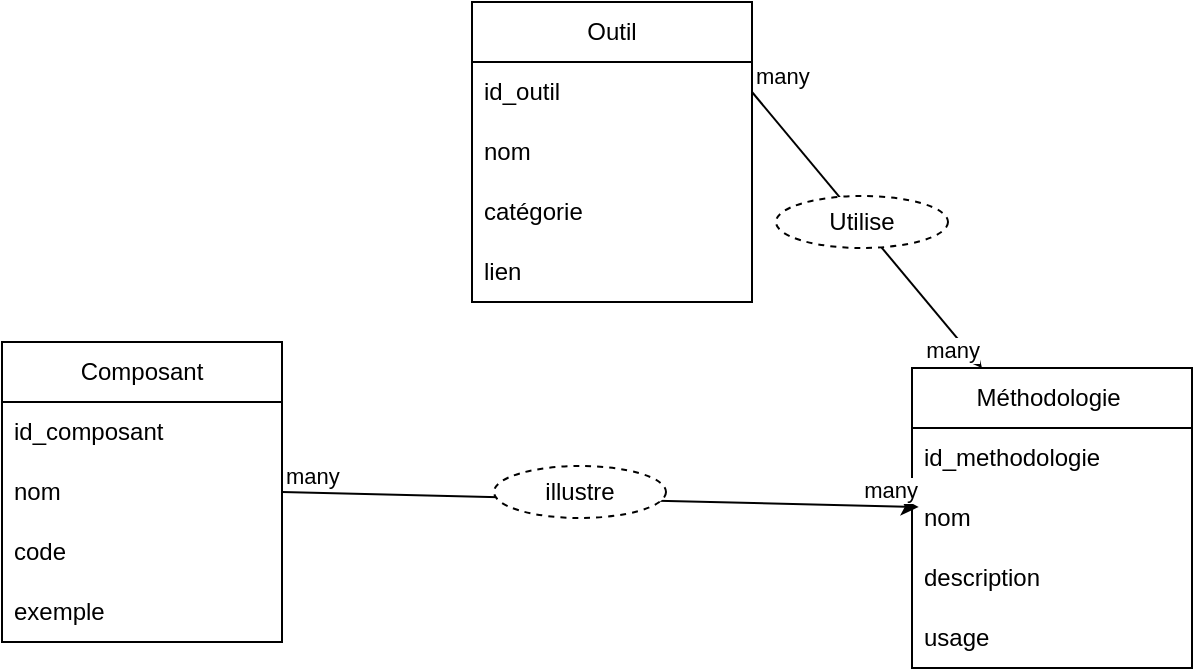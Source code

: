 <mxfile version="26.2.8">
  <diagram name="Page-1" id="3SGQo3PgoVncPzCRf8r9">
    <mxGraphModel dx="1778" dy="752" grid="0" gridSize="10" guides="1" tooltips="1" connect="1" arrows="1" fold="1" page="0" pageScale="1" pageWidth="827" pageHeight="1169" math="0" shadow="0">
      <root>
        <mxCell id="0" />
        <mxCell id="1" parent="0" />
        <mxCell id="YpQdFaKSN8FwqIT0y-QP-1" value="Méthodologie&amp;nbsp;" style="swimlane;fontStyle=0;childLayout=stackLayout;horizontal=1;startSize=30;horizontalStack=0;resizeParent=1;resizeParentMax=0;resizeLast=0;collapsible=1;marginBottom=0;whiteSpace=wrap;html=1;" parent="1" vertex="1">
          <mxGeometry x="-35" y="291" width="140" height="150" as="geometry" />
        </mxCell>
        <mxCell id="YpQdFaKSN8FwqIT0y-QP-2" value="id_methodologie" style="text;strokeColor=none;fillColor=none;align=left;verticalAlign=middle;spacingLeft=4;spacingRight=4;overflow=hidden;points=[[0,0.5],[1,0.5]];portConstraint=eastwest;rotatable=0;whiteSpace=wrap;html=1;" parent="YpQdFaKSN8FwqIT0y-QP-1" vertex="1">
          <mxGeometry y="30" width="140" height="30" as="geometry" />
        </mxCell>
        <mxCell id="YpQdFaKSN8FwqIT0y-QP-3" value="nom" style="text;strokeColor=none;fillColor=none;align=left;verticalAlign=middle;spacingLeft=4;spacingRight=4;overflow=hidden;points=[[0,0.5],[1,0.5]];portConstraint=eastwest;rotatable=0;whiteSpace=wrap;html=1;" parent="YpQdFaKSN8FwqIT0y-QP-1" vertex="1">
          <mxGeometry y="60" width="140" height="30" as="geometry" />
        </mxCell>
        <mxCell id="YpQdFaKSN8FwqIT0y-QP-4" value="description&amp;nbsp;" style="text;strokeColor=none;fillColor=none;align=left;verticalAlign=middle;spacingLeft=4;spacingRight=4;overflow=hidden;points=[[0,0.5],[1,0.5]];portConstraint=eastwest;rotatable=0;whiteSpace=wrap;html=1;" parent="YpQdFaKSN8FwqIT0y-QP-1" vertex="1">
          <mxGeometry y="90" width="140" height="30" as="geometry" />
        </mxCell>
        <mxCell id="YpQdFaKSN8FwqIT0y-QP-5" value="usage" style="text;strokeColor=none;fillColor=none;align=left;verticalAlign=middle;spacingLeft=4;spacingRight=4;overflow=hidden;points=[[0,0.5],[1,0.5]];portConstraint=eastwest;rotatable=0;whiteSpace=wrap;html=1;" parent="YpQdFaKSN8FwqIT0y-QP-1" vertex="1">
          <mxGeometry y="120" width="140" height="30" as="geometry" />
        </mxCell>
        <mxCell id="YpQdFaKSN8FwqIT0y-QP-6" value="Outil" style="swimlane;fontStyle=0;childLayout=stackLayout;horizontal=1;startSize=30;horizontalStack=0;resizeParent=1;resizeParentMax=0;resizeLast=0;collapsible=1;marginBottom=0;whiteSpace=wrap;html=1;" parent="1" vertex="1">
          <mxGeometry x="-255" y="108" width="140" height="150" as="geometry" />
        </mxCell>
        <mxCell id="YpQdFaKSN8FwqIT0y-QP-7" value="id_outil" style="text;strokeColor=none;fillColor=none;align=left;verticalAlign=middle;spacingLeft=4;spacingRight=4;overflow=hidden;points=[[0,0.5],[1,0.5]];portConstraint=eastwest;rotatable=0;whiteSpace=wrap;html=1;" parent="YpQdFaKSN8FwqIT0y-QP-6" vertex="1">
          <mxGeometry y="30" width="140" height="30" as="geometry" />
        </mxCell>
        <mxCell id="YpQdFaKSN8FwqIT0y-QP-8" value="nom" style="text;strokeColor=none;fillColor=none;align=left;verticalAlign=middle;spacingLeft=4;spacingRight=4;overflow=hidden;points=[[0,0.5],[1,0.5]];portConstraint=eastwest;rotatable=0;whiteSpace=wrap;html=1;" parent="YpQdFaKSN8FwqIT0y-QP-6" vertex="1">
          <mxGeometry y="60" width="140" height="30" as="geometry" />
        </mxCell>
        <mxCell id="YpQdFaKSN8FwqIT0y-QP-9" value="catégorie" style="text;strokeColor=none;fillColor=none;align=left;verticalAlign=middle;spacingLeft=4;spacingRight=4;overflow=hidden;points=[[0,0.5],[1,0.5]];portConstraint=eastwest;rotatable=0;whiteSpace=wrap;html=1;" parent="YpQdFaKSN8FwqIT0y-QP-6" vertex="1">
          <mxGeometry y="90" width="140" height="30" as="geometry" />
        </mxCell>
        <mxCell id="YpQdFaKSN8FwqIT0y-QP-10" value="lien" style="text;strokeColor=none;fillColor=none;align=left;verticalAlign=middle;spacingLeft=4;spacingRight=4;overflow=hidden;points=[[0,0.5],[1,0.5]];portConstraint=eastwest;rotatable=0;whiteSpace=wrap;html=1;" parent="YpQdFaKSN8FwqIT0y-QP-6" vertex="1">
          <mxGeometry y="120" width="140" height="30" as="geometry" />
        </mxCell>
        <mxCell id="YpQdFaKSN8FwqIT0y-QP-11" value="Composant" style="swimlane;fontStyle=0;childLayout=stackLayout;horizontal=1;startSize=30;horizontalStack=0;resizeParent=1;resizeParentMax=0;resizeLast=0;collapsible=1;marginBottom=0;whiteSpace=wrap;html=1;" parent="1" vertex="1">
          <mxGeometry x="-490" y="278" width="140" height="150" as="geometry" />
        </mxCell>
        <mxCell id="YpQdFaKSN8FwqIT0y-QP-12" value="id_composant&amp;nbsp;" style="text;strokeColor=none;fillColor=none;align=left;verticalAlign=middle;spacingLeft=4;spacingRight=4;overflow=hidden;points=[[0,0.5],[1,0.5]];portConstraint=eastwest;rotatable=0;whiteSpace=wrap;html=1;" parent="YpQdFaKSN8FwqIT0y-QP-11" vertex="1">
          <mxGeometry y="30" width="140" height="30" as="geometry" />
        </mxCell>
        <mxCell id="YpQdFaKSN8FwqIT0y-QP-13" value="nom" style="text;strokeColor=none;fillColor=none;align=left;verticalAlign=middle;spacingLeft=4;spacingRight=4;overflow=hidden;points=[[0,0.5],[1,0.5]];portConstraint=eastwest;rotatable=0;whiteSpace=wrap;html=1;" parent="YpQdFaKSN8FwqIT0y-QP-11" vertex="1">
          <mxGeometry y="60" width="140" height="30" as="geometry" />
        </mxCell>
        <mxCell id="YpQdFaKSN8FwqIT0y-QP-14" value="code" style="text;strokeColor=none;fillColor=none;align=left;verticalAlign=middle;spacingLeft=4;spacingRight=4;overflow=hidden;points=[[0,0.5],[1,0.5]];portConstraint=eastwest;rotatable=0;whiteSpace=wrap;html=1;" parent="YpQdFaKSN8FwqIT0y-QP-11" vertex="1">
          <mxGeometry y="90" width="140" height="30" as="geometry" />
        </mxCell>
        <mxCell id="YpQdFaKSN8FwqIT0y-QP-15" value="exemple" style="text;strokeColor=none;fillColor=none;align=left;verticalAlign=middle;spacingLeft=4;spacingRight=4;overflow=hidden;points=[[0,0.5],[1,0.5]];portConstraint=eastwest;rotatable=0;whiteSpace=wrap;html=1;" parent="YpQdFaKSN8FwqIT0y-QP-11" vertex="1">
          <mxGeometry y="120" width="140" height="30" as="geometry" />
        </mxCell>
        <mxCell id="YpQdFaKSN8FwqIT0y-QP-16" value="" style="endArrow=classic;html=1;rounded=0;exitX=1;exitY=0.5;exitDx=0;exitDy=0;entryX=0.25;entryY=0;entryDx=0;entryDy=0;" parent="1" source="YpQdFaKSN8FwqIT0y-QP-7" target="YpQdFaKSN8FwqIT0y-QP-1" edge="1">
          <mxGeometry relative="1" as="geometry">
            <mxPoint x="-77" y="154" as="sourcePoint" />
            <mxPoint x="83" y="154" as="targetPoint" />
          </mxGeometry>
        </mxCell>
        <mxCell id="YpQdFaKSN8FwqIT0y-QP-18" value="many" style="edgeLabel;resizable=0;html=1;;align=left;verticalAlign=bottom;" parent="YpQdFaKSN8FwqIT0y-QP-16" connectable="0" vertex="1">
          <mxGeometry x="-1" relative="1" as="geometry" />
        </mxCell>
        <mxCell id="YpQdFaKSN8FwqIT0y-QP-19" value="many" style="edgeLabel;resizable=0;html=1;;align=right;verticalAlign=bottom;" parent="YpQdFaKSN8FwqIT0y-QP-16" connectable="0" vertex="1">
          <mxGeometry x="1" relative="1" as="geometry" />
        </mxCell>
        <mxCell id="YpQdFaKSN8FwqIT0y-QP-21" value="Utilise" style="ellipse;whiteSpace=wrap;html=1;align=center;dashed=1;" parent="1" vertex="1">
          <mxGeometry x="-103" y="205" width="86" height="26" as="geometry" />
        </mxCell>
        <mxCell id="YpQdFaKSN8FwqIT0y-QP-22" value="" style="endArrow=classic;html=1;rounded=0;exitX=1;exitY=0.5;exitDx=0;exitDy=0;entryX=0.024;entryY=0.317;entryDx=0;entryDy=0;entryPerimeter=0;" parent="1" source="YpQdFaKSN8FwqIT0y-QP-13" target="YpQdFaKSN8FwqIT0y-QP-3" edge="1">
          <mxGeometry relative="1" as="geometry">
            <mxPoint x="-363" y="363" as="sourcePoint" />
            <mxPoint x="-248" y="501" as="targetPoint" />
          </mxGeometry>
        </mxCell>
        <mxCell id="YpQdFaKSN8FwqIT0y-QP-23" value="many" style="edgeLabel;resizable=0;html=1;;align=left;verticalAlign=bottom;" parent="YpQdFaKSN8FwqIT0y-QP-22" connectable="0" vertex="1">
          <mxGeometry x="-1" relative="1" as="geometry" />
        </mxCell>
        <mxCell id="YpQdFaKSN8FwqIT0y-QP-24" value="many" style="edgeLabel;resizable=0;html=1;;align=right;verticalAlign=bottom;" parent="YpQdFaKSN8FwqIT0y-QP-22" connectable="0" vertex="1">
          <mxGeometry x="1" relative="1" as="geometry" />
        </mxCell>
        <mxCell id="YpQdFaKSN8FwqIT0y-QP-25" value="illustre" style="ellipse;whiteSpace=wrap;html=1;align=center;dashed=1;" parent="1" vertex="1">
          <mxGeometry x="-244" y="340" width="86" height="26" as="geometry" />
        </mxCell>
      </root>
    </mxGraphModel>
  </diagram>
</mxfile>
